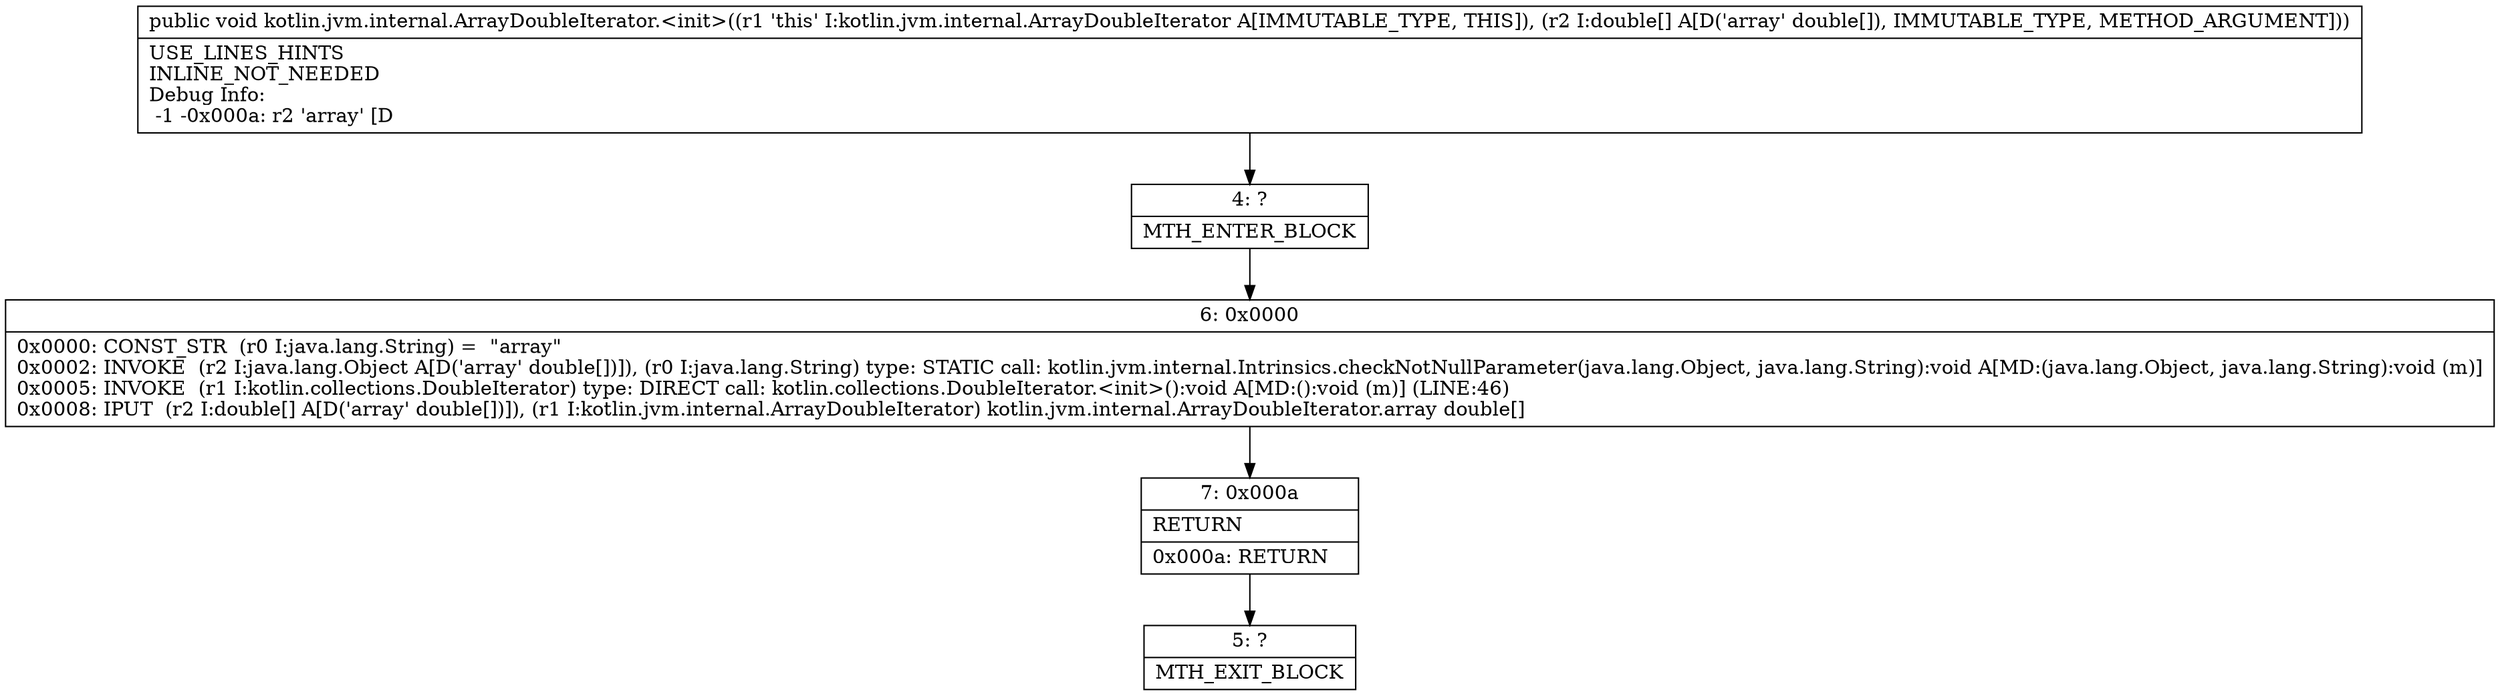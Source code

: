 digraph "CFG forkotlin.jvm.internal.ArrayDoubleIterator.\<init\>([D)V" {
Node_4 [shape=record,label="{4\:\ ?|MTH_ENTER_BLOCK\l}"];
Node_6 [shape=record,label="{6\:\ 0x0000|0x0000: CONST_STR  (r0 I:java.lang.String) =  \"array\" \l0x0002: INVOKE  (r2 I:java.lang.Object A[D('array' double[])]), (r0 I:java.lang.String) type: STATIC call: kotlin.jvm.internal.Intrinsics.checkNotNullParameter(java.lang.Object, java.lang.String):void A[MD:(java.lang.Object, java.lang.String):void (m)]\l0x0005: INVOKE  (r1 I:kotlin.collections.DoubleIterator) type: DIRECT call: kotlin.collections.DoubleIterator.\<init\>():void A[MD:():void (m)] (LINE:46)\l0x0008: IPUT  (r2 I:double[] A[D('array' double[])]), (r1 I:kotlin.jvm.internal.ArrayDoubleIterator) kotlin.jvm.internal.ArrayDoubleIterator.array double[] \l}"];
Node_7 [shape=record,label="{7\:\ 0x000a|RETURN\l|0x000a: RETURN   \l}"];
Node_5 [shape=record,label="{5\:\ ?|MTH_EXIT_BLOCK\l}"];
MethodNode[shape=record,label="{public void kotlin.jvm.internal.ArrayDoubleIterator.\<init\>((r1 'this' I:kotlin.jvm.internal.ArrayDoubleIterator A[IMMUTABLE_TYPE, THIS]), (r2 I:double[] A[D('array' double[]), IMMUTABLE_TYPE, METHOD_ARGUMENT]))  | USE_LINES_HINTS\lINLINE_NOT_NEEDED\lDebug Info:\l  \-1 \-0x000a: r2 'array' [D\l}"];
MethodNode -> Node_4;Node_4 -> Node_6;
Node_6 -> Node_7;
Node_7 -> Node_5;
}

